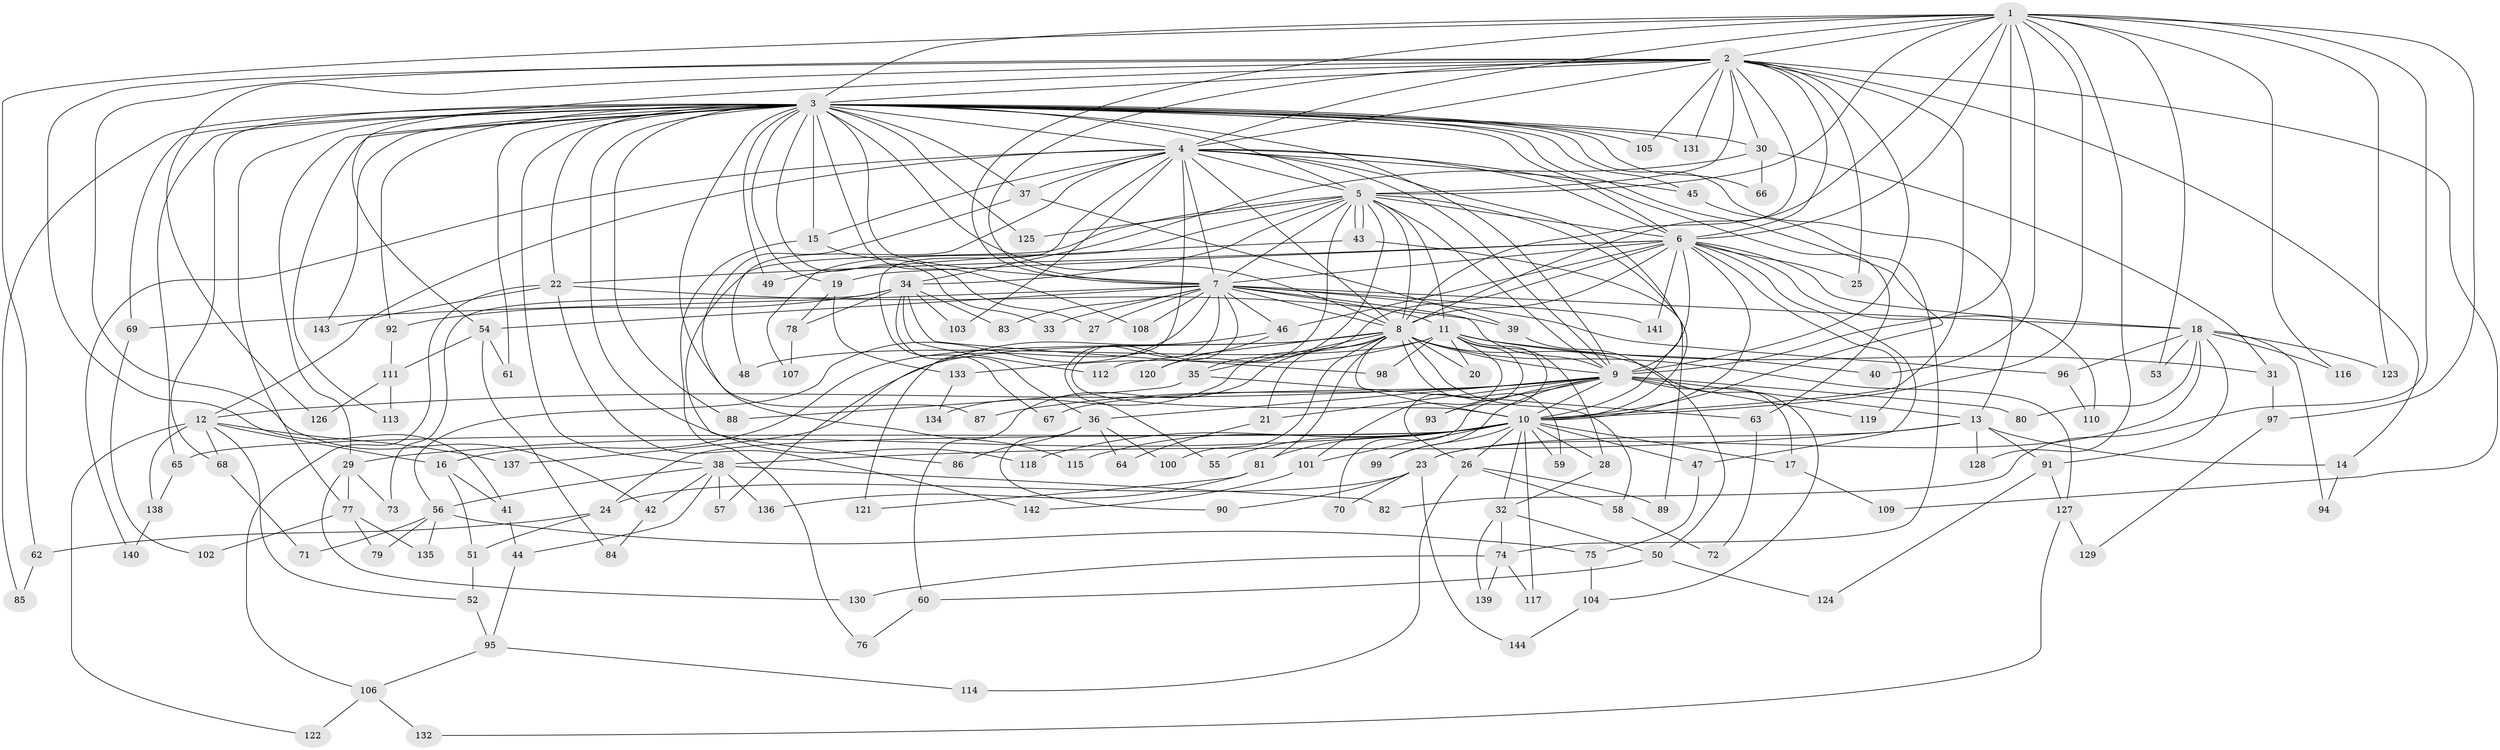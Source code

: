 // Generated by graph-tools (version 1.1) at 2025/46/03/09/25 04:46:07]
// undirected, 144 vertices, 313 edges
graph export_dot {
graph [start="1"]
  node [color=gray90,style=filled];
  1;
  2;
  3;
  4;
  5;
  6;
  7;
  8;
  9;
  10;
  11;
  12;
  13;
  14;
  15;
  16;
  17;
  18;
  19;
  20;
  21;
  22;
  23;
  24;
  25;
  26;
  27;
  28;
  29;
  30;
  31;
  32;
  33;
  34;
  35;
  36;
  37;
  38;
  39;
  40;
  41;
  42;
  43;
  44;
  45;
  46;
  47;
  48;
  49;
  50;
  51;
  52;
  53;
  54;
  55;
  56;
  57;
  58;
  59;
  60;
  61;
  62;
  63;
  64;
  65;
  66;
  67;
  68;
  69;
  70;
  71;
  72;
  73;
  74;
  75;
  76;
  77;
  78;
  79;
  80;
  81;
  82;
  83;
  84;
  85;
  86;
  87;
  88;
  89;
  90;
  91;
  92;
  93;
  94;
  95;
  96;
  97;
  98;
  99;
  100;
  101;
  102;
  103;
  104;
  105;
  106;
  107;
  108;
  109;
  110;
  111;
  112;
  113;
  114;
  115;
  116;
  117;
  118;
  119;
  120;
  121;
  122;
  123;
  124;
  125;
  126;
  127;
  128;
  129;
  130;
  131;
  132;
  133;
  134;
  135;
  136;
  137;
  138;
  139;
  140;
  141;
  142;
  143;
  144;
  1 -- 2;
  1 -- 3;
  1 -- 4;
  1 -- 5;
  1 -- 6;
  1 -- 7;
  1 -- 8;
  1 -- 9;
  1 -- 10;
  1 -- 40;
  1 -- 53;
  1 -- 62;
  1 -- 82;
  1 -- 97;
  1 -- 116;
  1 -- 123;
  1 -- 128;
  2 -- 3;
  2 -- 4;
  2 -- 5;
  2 -- 6;
  2 -- 7;
  2 -- 8;
  2 -- 9;
  2 -- 10;
  2 -- 14;
  2 -- 25;
  2 -- 30;
  2 -- 41;
  2 -- 42;
  2 -- 54;
  2 -- 105;
  2 -- 109;
  2 -- 126;
  2 -- 131;
  3 -- 4;
  3 -- 5;
  3 -- 6;
  3 -- 7;
  3 -- 8;
  3 -- 9;
  3 -- 10;
  3 -- 13;
  3 -- 15;
  3 -- 19;
  3 -- 22;
  3 -- 29;
  3 -- 30;
  3 -- 33;
  3 -- 37;
  3 -- 38;
  3 -- 45;
  3 -- 49;
  3 -- 61;
  3 -- 65;
  3 -- 66;
  3 -- 68;
  3 -- 69;
  3 -- 77;
  3 -- 85;
  3 -- 87;
  3 -- 88;
  3 -- 92;
  3 -- 105;
  3 -- 108;
  3 -- 113;
  3 -- 118;
  3 -- 125;
  3 -- 131;
  3 -- 143;
  4 -- 5;
  4 -- 6;
  4 -- 7;
  4 -- 8;
  4 -- 9;
  4 -- 10;
  4 -- 12;
  4 -- 15;
  4 -- 37;
  4 -- 45;
  4 -- 48;
  4 -- 63;
  4 -- 67;
  4 -- 103;
  4 -- 121;
  4 -- 140;
  5 -- 6;
  5 -- 7;
  5 -- 8;
  5 -- 9;
  5 -- 10;
  5 -- 11;
  5 -- 34;
  5 -- 35;
  5 -- 43;
  5 -- 43;
  5 -- 86;
  5 -- 107;
  5 -- 120;
  5 -- 125;
  6 -- 7;
  6 -- 8;
  6 -- 9;
  6 -- 10;
  6 -- 18;
  6 -- 19;
  6 -- 22;
  6 -- 25;
  6 -- 46;
  6 -- 47;
  6 -- 110;
  6 -- 119;
  6 -- 134;
  6 -- 141;
  7 -- 8;
  7 -- 9;
  7 -- 10;
  7 -- 11;
  7 -- 18;
  7 -- 27;
  7 -- 33;
  7 -- 46;
  7 -- 54;
  7 -- 55;
  7 -- 56;
  7 -- 69;
  7 -- 83;
  7 -- 96;
  7 -- 108;
  7 -- 141;
  8 -- 9;
  8 -- 10;
  8 -- 16;
  8 -- 20;
  8 -- 21;
  8 -- 35;
  8 -- 58;
  8 -- 59;
  8 -- 60;
  8 -- 81;
  8 -- 100;
  8 -- 104;
  8 -- 112;
  8 -- 127;
  8 -- 137;
  9 -- 10;
  9 -- 12;
  9 -- 13;
  9 -- 17;
  9 -- 21;
  9 -- 36;
  9 -- 67;
  9 -- 70;
  9 -- 80;
  9 -- 87;
  9 -- 93;
  9 -- 99;
  9 -- 119;
  10 -- 17;
  10 -- 24;
  10 -- 26;
  10 -- 28;
  10 -- 29;
  10 -- 32;
  10 -- 47;
  10 -- 55;
  10 -- 59;
  10 -- 65;
  10 -- 81;
  10 -- 99;
  10 -- 101;
  10 -- 115;
  10 -- 117;
  10 -- 118;
  11 -- 20;
  11 -- 26;
  11 -- 28;
  11 -- 31;
  11 -- 40;
  11 -- 48;
  11 -- 93;
  11 -- 98;
  11 -- 101;
  11 -- 133;
  12 -- 16;
  12 -- 52;
  12 -- 68;
  12 -- 122;
  12 -- 137;
  12 -- 138;
  13 -- 14;
  13 -- 23;
  13 -- 38;
  13 -- 91;
  13 -- 128;
  14 -- 94;
  15 -- 27;
  15 -- 76;
  16 -- 41;
  16 -- 51;
  17 -- 109;
  18 -- 23;
  18 -- 53;
  18 -- 80;
  18 -- 91;
  18 -- 94;
  18 -- 96;
  18 -- 116;
  18 -- 123;
  19 -- 78;
  19 -- 133;
  21 -- 64;
  22 -- 39;
  22 -- 106;
  22 -- 142;
  22 -- 143;
  23 -- 24;
  23 -- 70;
  23 -- 90;
  23 -- 144;
  24 -- 51;
  24 -- 62;
  26 -- 58;
  26 -- 89;
  26 -- 114;
  28 -- 32;
  29 -- 73;
  29 -- 77;
  29 -- 130;
  30 -- 31;
  30 -- 34;
  30 -- 66;
  31 -- 97;
  32 -- 50;
  32 -- 74;
  32 -- 139;
  34 -- 36;
  34 -- 73;
  34 -- 78;
  34 -- 83;
  34 -- 92;
  34 -- 98;
  34 -- 103;
  34 -- 112;
  35 -- 63;
  35 -- 88;
  36 -- 64;
  36 -- 86;
  36 -- 90;
  36 -- 100;
  37 -- 39;
  37 -- 115;
  38 -- 42;
  38 -- 44;
  38 -- 56;
  38 -- 57;
  38 -- 82;
  38 -- 136;
  39 -- 50;
  41 -- 44;
  42 -- 84;
  43 -- 49;
  43 -- 89;
  44 -- 95;
  45 -- 74;
  46 -- 57;
  46 -- 120;
  47 -- 75;
  50 -- 60;
  50 -- 124;
  51 -- 52;
  52 -- 95;
  54 -- 61;
  54 -- 84;
  54 -- 111;
  56 -- 71;
  56 -- 75;
  56 -- 79;
  56 -- 135;
  58 -- 72;
  60 -- 76;
  62 -- 85;
  63 -- 72;
  65 -- 138;
  68 -- 71;
  69 -- 102;
  74 -- 117;
  74 -- 130;
  74 -- 139;
  75 -- 104;
  77 -- 79;
  77 -- 102;
  77 -- 135;
  78 -- 107;
  81 -- 121;
  81 -- 136;
  91 -- 124;
  91 -- 127;
  92 -- 111;
  95 -- 106;
  95 -- 114;
  96 -- 110;
  97 -- 129;
  101 -- 142;
  104 -- 144;
  106 -- 122;
  106 -- 132;
  111 -- 113;
  111 -- 126;
  127 -- 129;
  127 -- 132;
  133 -- 134;
  138 -- 140;
}

